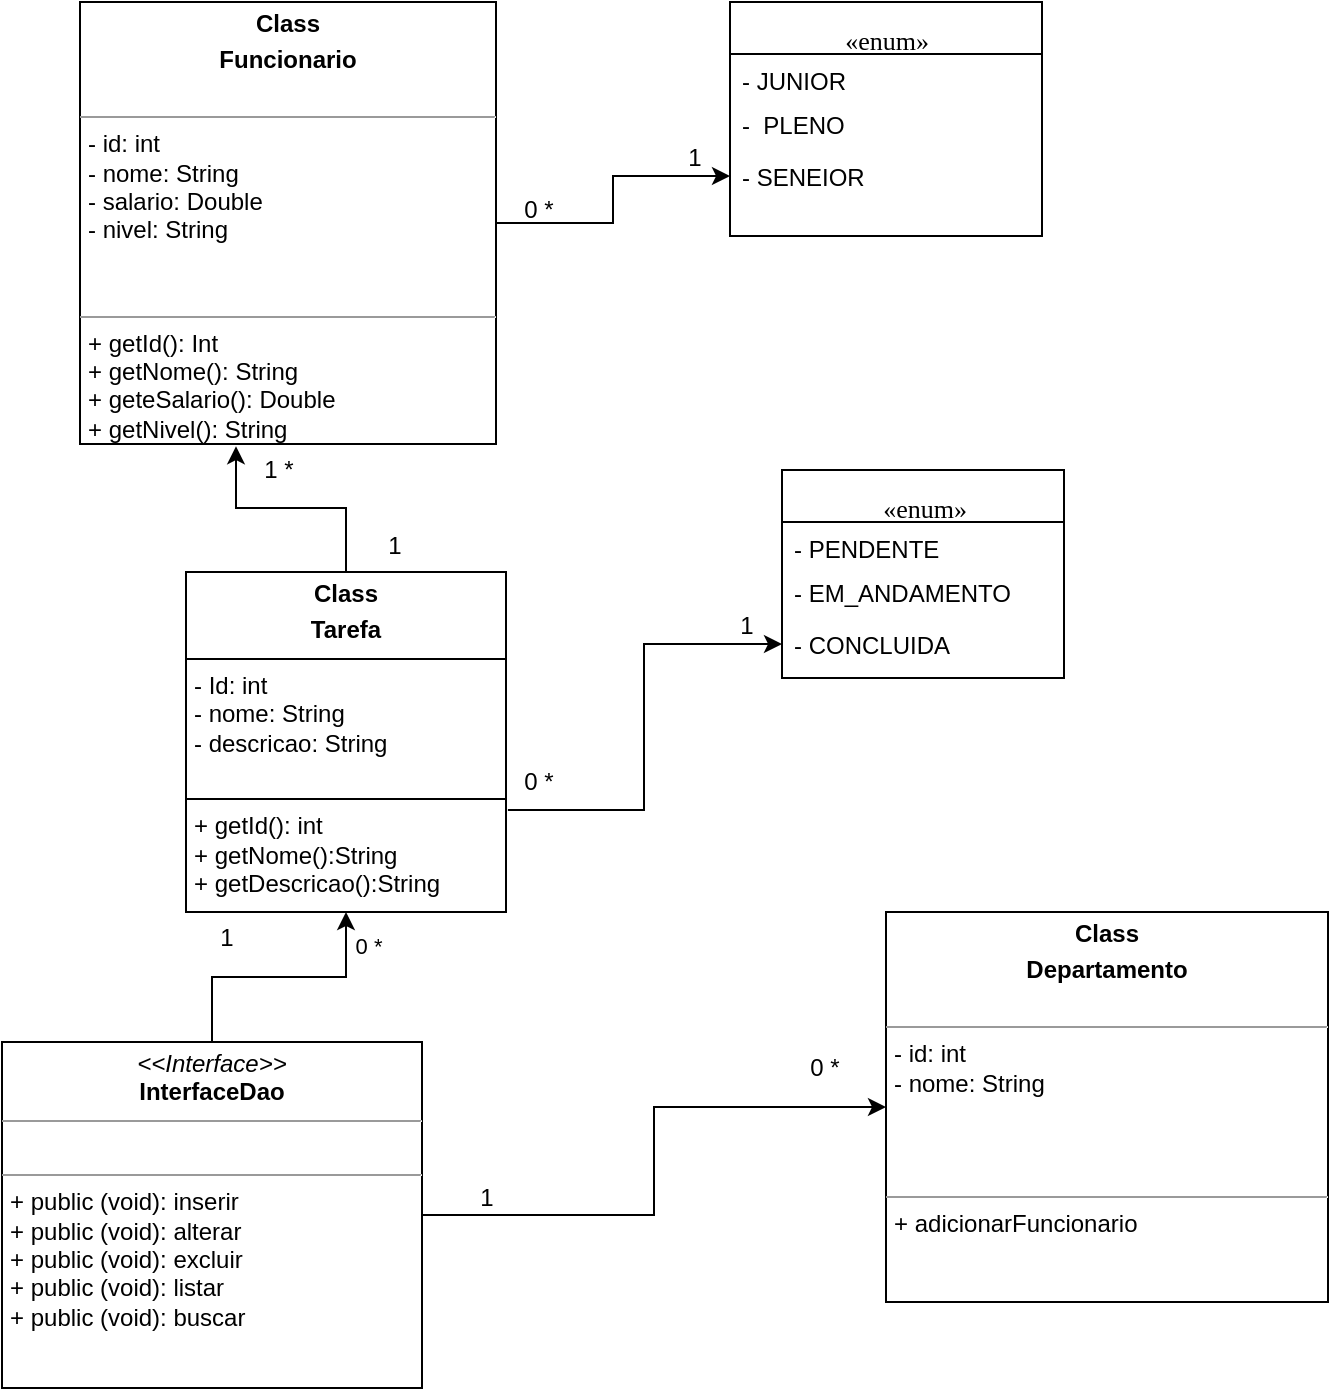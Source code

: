 <mxfile version="26.1.0">
  <diagram name="Page-1" id="c4acf3e9-155e-7222-9cf6-157b1a14988f">
    <mxGraphModel dx="1434" dy="738" grid="1" gridSize="13" guides="1" tooltips="1" connect="1" arrows="1" fold="1" page="1" pageScale="1" pageWidth="850" pageHeight="1100" background="none" math="0" shadow="0">
      <root>
        <mxCell id="0" />
        <mxCell id="1" parent="0" />
        <mxCell id="17acba5748e5396b-2" value="&lt;div&gt;&lt;br&gt;&lt;/div&gt;&lt;div&gt;&lt;font style=&quot;font-size: 13px;&quot;&gt;«enum»&lt;/font&gt;&lt;/div&gt;" style="swimlane;html=1;fontStyle=0;childLayout=stackLayout;horizontal=1;startSize=26;fillColor=none;horizontalStack=0;resizeParent=1;resizeLast=0;collapsible=1;marginBottom=0;swimlaneFillColor=#ffffff;rounded=0;shadow=0;comic=0;labelBackgroundColor=none;strokeWidth=1;fontFamily=Verdana;fontSize=10;align=center;" parent="1" vertex="1">
          <mxGeometry x="442" y="260" width="141" height="104" as="geometry" />
        </mxCell>
        <mxCell id="17acba5748e5396b-4" value="- PENDENTE" style="text;html=1;strokeColor=none;fillColor=none;align=left;verticalAlign=top;spacingLeft=4;spacingRight=4;whiteSpace=wrap;overflow=hidden;rotatable=0;points=[[0,0.5],[1,0.5]];portConstraint=eastwest;" parent="17acba5748e5396b-2" vertex="1">
          <mxGeometry y="26" width="141" height="22" as="geometry" />
        </mxCell>
        <mxCell id="17acba5748e5396b-6" value="- EM_ANDAMENTO" style="text;html=1;strokeColor=none;fillColor=none;align=left;verticalAlign=top;spacingLeft=4;spacingRight=4;whiteSpace=wrap;overflow=hidden;rotatable=0;points=[[0,0.5],[1,0.5]];portConstraint=eastwest;" parent="17acba5748e5396b-2" vertex="1">
          <mxGeometry y="48" width="141" height="26" as="geometry" />
        </mxCell>
        <mxCell id="17acba5748e5396b-9" value="- CONCLUIDA" style="text;html=1;strokeColor=none;fillColor=none;align=left;verticalAlign=top;spacingLeft=4;spacingRight=4;whiteSpace=wrap;overflow=hidden;rotatable=0;points=[[0,0.5],[1,0.5]];portConstraint=eastwest;" parent="17acba5748e5396b-2" vertex="1">
          <mxGeometry y="74" width="141" height="26" as="geometry" />
        </mxCell>
        <mxCell id="5C5wdqBMW8rfrFLnIl43-14" value="" style="edgeStyle=orthogonalEdgeStyle;rounded=0;orthogonalLoop=1;jettySize=auto;html=1;" edge="1" parent="1" source="5d2195bd80daf111-15" target="5C5wdqBMW8rfrFLnIl43-7">
          <mxGeometry relative="1" as="geometry" />
        </mxCell>
        <mxCell id="5d2195bd80daf111-15" value="&lt;p style=&quot;text-wrap-mode: wrap; margin: 4px 0px 0px; text-align: center;&quot;&gt;&lt;b&gt;Class&lt;/b&gt;&lt;/p&gt;&lt;p style=&quot;text-wrap-mode: wrap; margin: 4px 0px 0px; text-align: center;&quot;&gt;&lt;b&gt;Funcionario&lt;/b&gt;&lt;/p&gt;&lt;div&gt;&lt;b&gt;&lt;br&gt;&lt;/b&gt;&lt;/div&gt;&lt;hr size=&quot;1&quot;&gt;&lt;p style=&quot;margin:0px;margin-left:4px;&quot;&gt;- id: int&lt;br&gt;- nome: String&lt;/p&gt;&lt;p style=&quot;margin:0px;margin-left:4px;&quot;&gt;- salario: Double&lt;/p&gt;&lt;p style=&quot;margin:0px;margin-left:4px;&quot;&gt;- nivel: String&lt;/p&gt;&lt;div&gt;&lt;br&gt;&lt;/div&gt;&lt;div&gt;&lt;br&gt;&lt;/div&gt;&lt;hr size=&quot;1&quot;&gt;&lt;p style=&quot;margin:0px;margin-left:4px;&quot;&gt;+ getId(): Int&lt;br&gt;+ getNome(): String&lt;/p&gt;&lt;p style=&quot;margin:0px;margin-left:4px;&quot;&gt;+ geteSalario(): Double&lt;/p&gt;&lt;p style=&quot;margin:0px;margin-left:4px;&quot;&gt;+ getNivel(): String&lt;/p&gt;&lt;p style=&quot;margin:0px;margin-left:4px;&quot;&gt;&lt;br&gt;&lt;/p&gt;" style="verticalAlign=top;align=left;overflow=fill;fontSize=12;fontFamily=Helvetica;html=1;rounded=0;shadow=0;comic=0;labelBackgroundColor=none;strokeWidth=1" parent="1" vertex="1">
          <mxGeometry x="91" y="26" width="208" height="221" as="geometry" />
        </mxCell>
        <mxCell id="5C5wdqBMW8rfrFLnIl43-11" style="edgeStyle=orthogonalEdgeStyle;rounded=0;orthogonalLoop=1;jettySize=auto;html=1;entryX=0.5;entryY=1;entryDx=0;entryDy=0;" edge="1" parent="1" source="5d2195bd80daf111-18" target="5C5wdqBMW8rfrFLnIl43-1">
          <mxGeometry relative="1" as="geometry" />
        </mxCell>
        <mxCell id="5C5wdqBMW8rfrFLnIl43-19" value="0 *" style="edgeLabel;html=1;align=center;verticalAlign=middle;resizable=0;points=[];" vertex="1" connectable="0" parent="5C5wdqBMW8rfrFLnIl43-11">
          <mxGeometry x="0.845" relative="1" as="geometry">
            <mxPoint x="11" y="7" as="offset" />
          </mxGeometry>
        </mxCell>
        <mxCell id="5C5wdqBMW8rfrFLnIl43-15" style="edgeStyle=orthogonalEdgeStyle;rounded=0;orthogonalLoop=1;jettySize=auto;html=1;" edge="1" parent="1" source="5d2195bd80daf111-18" target="5C5wdqBMW8rfrFLnIl43-16">
          <mxGeometry relative="1" as="geometry">
            <mxPoint x="481" y="624" as="targetPoint" />
          </mxGeometry>
        </mxCell>
        <mxCell id="5d2195bd80daf111-18" value="&lt;p style=&quot;margin:0px;margin-top:4px;text-align:center;&quot;&gt;&lt;i&gt;&amp;lt;&amp;lt;Interface&amp;gt;&amp;gt;&lt;/i&gt;&lt;br&gt;&lt;b&gt;InterfaceDao&lt;/b&gt;&lt;/p&gt;&lt;hr size=&quot;1&quot;&gt;&lt;p style=&quot;margin:0px;margin-left:4px;&quot;&gt;&lt;br&gt;&lt;/p&gt;&lt;hr size=&quot;1&quot;&gt;&lt;p style=&quot;margin:0px;margin-left:4px;&quot;&gt;+ public (void): inserir&lt;br&gt;+&amp;nbsp;&lt;span style=&quot;background-color: transparent; color: light-dark(rgb(0, 0, 0), rgb(255, 255, 255));&quot;&gt;public (void): alterar&lt;/span&gt;&lt;/p&gt;&lt;p style=&quot;margin:0px;margin-left:4px;&quot;&gt;+&amp;nbsp;&lt;span style=&quot;background-color: transparent; color: light-dark(rgb(0, 0, 0), rgb(255, 255, 255));&quot;&gt;public (void): excluir&lt;/span&gt;&lt;/p&gt;&lt;p style=&quot;margin:0px;margin-left:4px;&quot;&gt;+&amp;nbsp;&lt;span style=&quot;background-color: transparent; color: light-dark(rgb(0, 0, 0), rgb(255, 255, 255));&quot;&gt;public (void): listar&lt;/span&gt;&lt;/p&gt;&lt;p style=&quot;margin: 0px 0px 0px 4px;&quot;&gt;+&amp;nbsp;&lt;span style=&quot;background-color: transparent; color: light-dark(rgb(0, 0, 0), rgb(255, 255, 255));&quot;&gt;public (void): buscar&lt;/span&gt;&lt;/p&gt;&lt;p style=&quot;margin: 0px 0px 0px 4px;&quot;&gt;&lt;br&gt;&lt;/p&gt;&lt;p style=&quot;margin:0px;margin-left:4px;&quot;&gt;&lt;br&gt;&lt;/p&gt;" style="verticalAlign=top;align=left;overflow=fill;fontSize=12;fontFamily=Helvetica;html=1;rounded=0;shadow=0;comic=0;labelBackgroundColor=none;strokeWidth=1" parent="1" vertex="1">
          <mxGeometry x="52" y="546" width="210" height="173" as="geometry" />
        </mxCell>
        <mxCell id="5C5wdqBMW8rfrFLnIl43-10" style="edgeStyle=orthogonalEdgeStyle;rounded=0;orthogonalLoop=1;jettySize=auto;html=1;entryX=0;entryY=0.5;entryDx=0;entryDy=0;exitX=1.006;exitY=0.7;exitDx=0;exitDy=0;exitPerimeter=0;" edge="1" parent="1" source="5C5wdqBMW8rfrFLnIl43-1" target="17acba5748e5396b-9">
          <mxGeometry relative="1" as="geometry">
            <mxPoint x="312" y="468" as="sourcePoint" />
          </mxGeometry>
        </mxCell>
        <mxCell id="5C5wdqBMW8rfrFLnIl43-1" value="&lt;p style=&quot;margin:0px;margin-top:4px;text-align:center;&quot;&gt;&lt;b&gt;Class&lt;/b&gt;&lt;/p&gt;&lt;p style=&quot;margin:0px;margin-top:4px;text-align:center;&quot;&gt;&lt;b&gt;Tarefa&lt;/b&gt;&lt;/p&gt;&lt;hr size=&quot;1&quot; style=&quot;border-style:solid;&quot;&gt;&lt;p style=&quot;margin:0px;margin-left:4px;&quot;&gt;- Id: int&lt;/p&gt;&lt;p style=&quot;margin:0px;margin-left:4px;&quot;&gt;- nome: String&lt;/p&gt;&lt;p style=&quot;margin:0px;margin-left:4px;&quot;&gt;- descricao: String&lt;/p&gt;&lt;div&gt;&lt;br&gt;&lt;/div&gt;&lt;hr size=&quot;1&quot; style=&quot;border-style:solid;&quot;&gt;&lt;p style=&quot;margin:0px;margin-left:4px;&quot;&gt;+ getId(): int&lt;/p&gt;&lt;p style=&quot;margin:0px;margin-left:4px;&quot;&gt;+ getNome():String&lt;/p&gt;&lt;p style=&quot;margin:0px;margin-left:4px;&quot;&gt;+ getDescricao():String&lt;/p&gt;" style="verticalAlign=top;align=left;overflow=fill;html=1;whiteSpace=wrap;" vertex="1" parent="1">
          <mxGeometry x="144" y="311" width="160" height="170" as="geometry" />
        </mxCell>
        <mxCell id="5C5wdqBMW8rfrFLnIl43-4" value="&lt;div&gt;&lt;br&gt;&lt;/div&gt;&lt;div&gt;&lt;font style=&quot;font-size: 13px;&quot;&gt;«enum»&lt;/font&gt;&lt;/div&gt;" style="swimlane;html=1;fontStyle=0;childLayout=stackLayout;horizontal=1;startSize=26;fillColor=none;horizontalStack=0;resizeParent=1;resizeLast=0;collapsible=1;marginBottom=0;swimlaneFillColor=#ffffff;rounded=0;shadow=0;comic=0;labelBackgroundColor=none;strokeWidth=1;fontFamily=Verdana;fontSize=10;align=center;" vertex="1" parent="1">
          <mxGeometry x="416" y="26" width="156" height="117" as="geometry" />
        </mxCell>
        <mxCell id="5C5wdqBMW8rfrFLnIl43-5" value="- JUNIOR" style="text;html=1;strokeColor=none;fillColor=none;align=left;verticalAlign=top;spacingLeft=4;spacingRight=4;whiteSpace=wrap;overflow=hidden;rotatable=0;points=[[0,0.5],[1,0.5]];portConstraint=eastwest;" vertex="1" parent="5C5wdqBMW8rfrFLnIl43-4">
          <mxGeometry y="26" width="156" height="22" as="geometry" />
        </mxCell>
        <mxCell id="5C5wdqBMW8rfrFLnIl43-6" value="-&amp;nbsp; PLENO" style="text;html=1;strokeColor=none;fillColor=none;align=left;verticalAlign=top;spacingLeft=4;spacingRight=4;whiteSpace=wrap;overflow=hidden;rotatable=0;points=[[0,0.5],[1,0.5]];portConstraint=eastwest;" vertex="1" parent="5C5wdqBMW8rfrFLnIl43-4">
          <mxGeometry y="48" width="156" height="26" as="geometry" />
        </mxCell>
        <mxCell id="5C5wdqBMW8rfrFLnIl43-7" value="- SENEIOR" style="text;html=1;strokeColor=none;fillColor=none;align=left;verticalAlign=top;spacingLeft=4;spacingRight=4;whiteSpace=wrap;overflow=hidden;rotatable=0;points=[[0,0.5],[1,0.5]];portConstraint=eastwest;" vertex="1" parent="5C5wdqBMW8rfrFLnIl43-4">
          <mxGeometry y="74" width="156" height="26" as="geometry" />
        </mxCell>
        <mxCell id="5C5wdqBMW8rfrFLnIl43-13" style="edgeStyle=orthogonalEdgeStyle;rounded=0;orthogonalLoop=1;jettySize=auto;html=1;entryX=0.375;entryY=1.005;entryDx=0;entryDy=0;entryPerimeter=0;" edge="1" parent="1" source="5C5wdqBMW8rfrFLnIl43-1" target="5d2195bd80daf111-15">
          <mxGeometry relative="1" as="geometry" />
        </mxCell>
        <mxCell id="5C5wdqBMW8rfrFLnIl43-16" value="&lt;p style=&quot;text-wrap-mode: wrap; margin: 4px 0px 0px; text-align: center;&quot;&gt;&lt;b&gt;Class&lt;/b&gt;&lt;/p&gt;&lt;p style=&quot;text-wrap-mode: wrap; margin: 4px 0px 0px; text-align: center;&quot;&gt;&lt;b&gt;Departamento&lt;/b&gt;&lt;/p&gt;&lt;div&gt;&lt;b&gt;&lt;br&gt;&lt;/b&gt;&lt;/div&gt;&lt;hr size=&quot;1&quot;&gt;&lt;p style=&quot;margin:0px;margin-left:4px;&quot;&gt;- id: int&lt;br&gt;- nome: String&lt;/p&gt;&lt;p style=&quot;margin:0px;margin-left:4px;&quot;&gt;&lt;br&gt;&lt;/p&gt;&lt;div&gt;&lt;br&gt;&lt;/div&gt;&lt;div&gt;&lt;br&gt;&lt;/div&gt;&lt;hr size=&quot;1&quot;&gt;&lt;p style=&quot;margin:0px;margin-left:4px;&quot;&gt;+ adicionarFuncionario&lt;/p&gt;&lt;p style=&quot;margin:0px;margin-left:4px;&quot;&gt;&lt;br&gt;&lt;/p&gt;" style="verticalAlign=top;align=left;overflow=fill;fontSize=12;fontFamily=Helvetica;html=1;rounded=0;shadow=0;comic=0;labelBackgroundColor=none;strokeWidth=1" vertex="1" parent="1">
          <mxGeometry x="494" y="481" width="221" height="195" as="geometry" />
        </mxCell>
        <mxCell id="5C5wdqBMW8rfrFLnIl43-18" value="1" style="text;html=1;align=center;verticalAlign=middle;resizable=0;points=[];autosize=1;strokeColor=none;fillColor=none;" vertex="1" parent="1">
          <mxGeometry x="144" y="481" width="39" height="26" as="geometry" />
        </mxCell>
        <mxCell id="5C5wdqBMW8rfrFLnIl43-20" value="1" style="text;html=1;align=center;verticalAlign=middle;resizable=0;points=[];autosize=1;strokeColor=none;fillColor=none;" vertex="1" parent="1">
          <mxGeometry x="228" y="285" width="39" height="26" as="geometry" />
        </mxCell>
        <mxCell id="5C5wdqBMW8rfrFLnIl43-21" value="1 *" style="text;html=1;align=center;verticalAlign=middle;resizable=0;points=[];autosize=1;strokeColor=none;fillColor=none;" vertex="1" parent="1">
          <mxGeometry x="170" y="247" width="39" height="26" as="geometry" />
        </mxCell>
        <mxCell id="5C5wdqBMW8rfrFLnIl43-22" value="0 *" style="text;html=1;align=center;verticalAlign=middle;resizable=0;points=[];autosize=1;strokeColor=none;fillColor=none;" vertex="1" parent="1">
          <mxGeometry x="300" y="117" width="39" height="26" as="geometry" />
        </mxCell>
        <mxCell id="5C5wdqBMW8rfrFLnIl43-23" value="1" style="text;html=1;align=center;verticalAlign=middle;resizable=0;points=[];autosize=1;strokeColor=none;fillColor=none;" vertex="1" parent="1">
          <mxGeometry x="378" y="91" width="39" height="26" as="geometry" />
        </mxCell>
        <mxCell id="5C5wdqBMW8rfrFLnIl43-24" value="0 *" style="text;html=1;align=center;verticalAlign=middle;resizable=0;points=[];autosize=1;strokeColor=none;fillColor=none;" vertex="1" parent="1">
          <mxGeometry x="300" y="403" width="39" height="26" as="geometry" />
        </mxCell>
        <mxCell id="5C5wdqBMW8rfrFLnIl43-25" value="1" style="text;html=1;align=center;verticalAlign=middle;resizable=0;points=[];autosize=1;strokeColor=none;fillColor=none;" vertex="1" parent="1">
          <mxGeometry x="404" y="325" width="39" height="26" as="geometry" />
        </mxCell>
        <mxCell id="5C5wdqBMW8rfrFLnIl43-26" value="1" style="text;html=1;align=center;verticalAlign=middle;resizable=0;points=[];autosize=1;strokeColor=none;fillColor=none;" vertex="1" parent="1">
          <mxGeometry x="274" y="611" width="39" height="26" as="geometry" />
        </mxCell>
        <mxCell id="5C5wdqBMW8rfrFLnIl43-27" value="0 *" style="text;html=1;align=center;verticalAlign=middle;resizable=0;points=[];autosize=1;strokeColor=none;fillColor=none;" vertex="1" parent="1">
          <mxGeometry x="443" y="546" width="39" height="26" as="geometry" />
        </mxCell>
      </root>
    </mxGraphModel>
  </diagram>
</mxfile>
